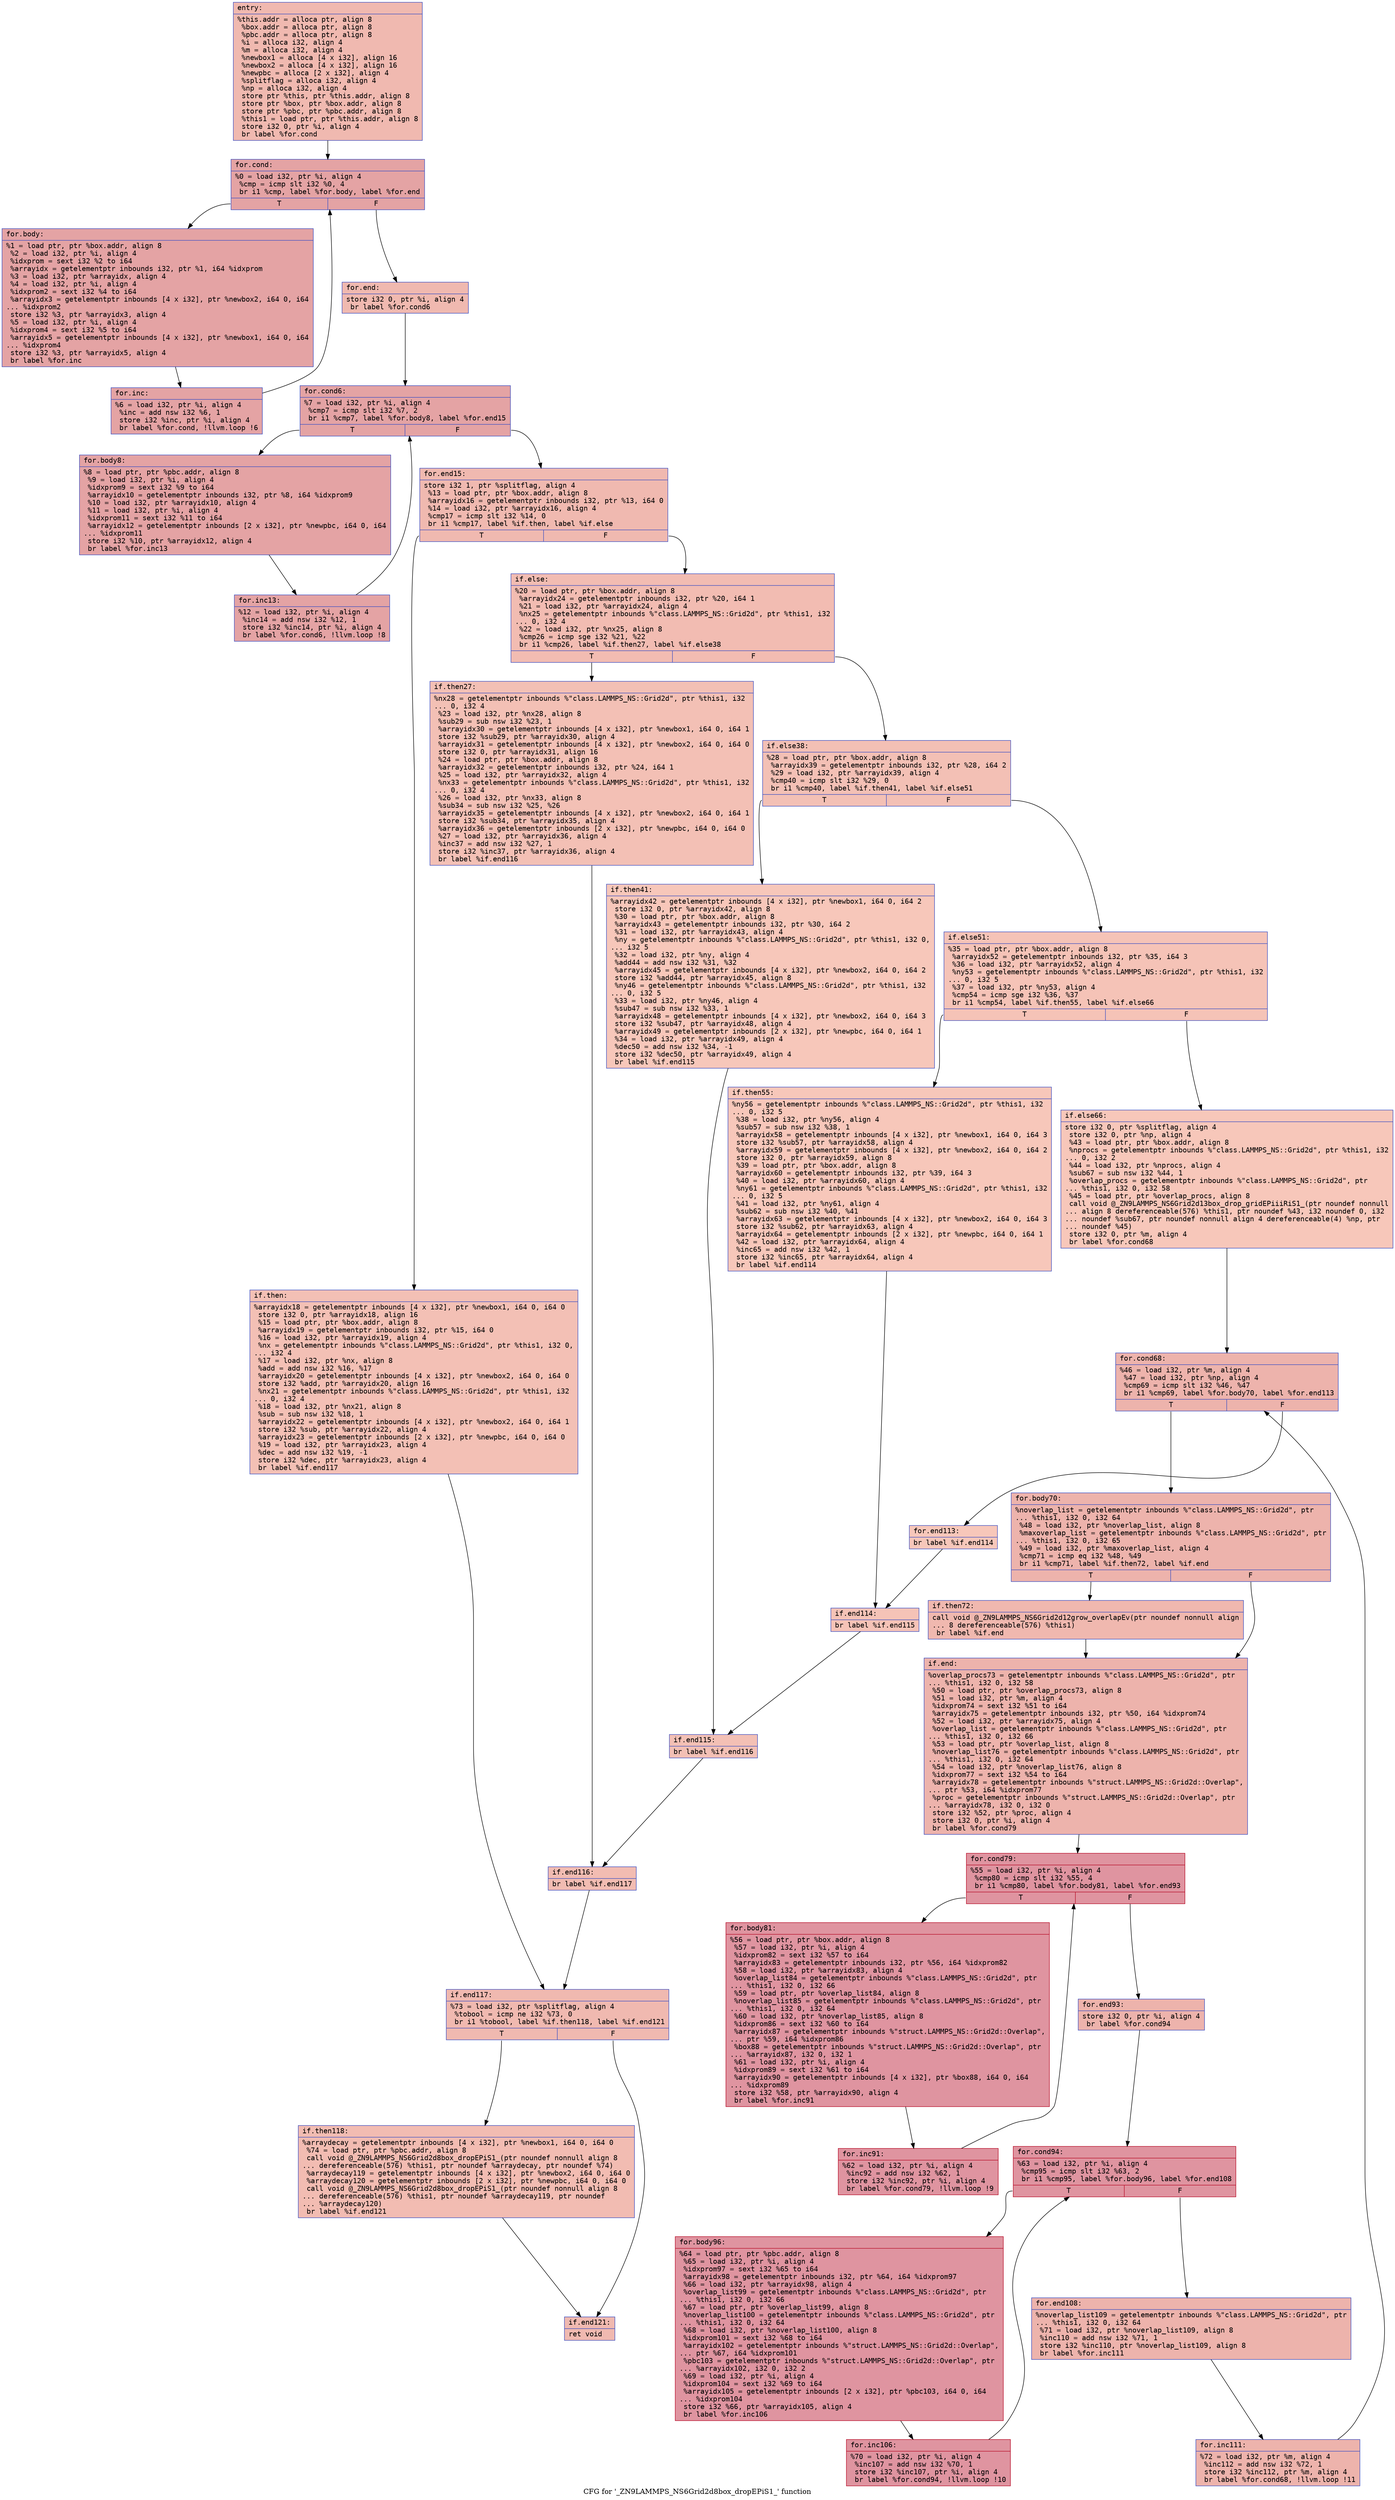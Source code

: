 digraph "CFG for '_ZN9LAMMPS_NS6Grid2d8box_dropEPiS1_' function" {
	label="CFG for '_ZN9LAMMPS_NS6Grid2d8box_dropEPiS1_' function";

	Node0x560f90f47500 [shape=record,color="#3d50c3ff", style=filled, fillcolor="#de614d70" fontname="Courier",label="{entry:\l|  %this.addr = alloca ptr, align 8\l  %box.addr = alloca ptr, align 8\l  %pbc.addr = alloca ptr, align 8\l  %i = alloca i32, align 4\l  %m = alloca i32, align 4\l  %newbox1 = alloca [4 x i32], align 16\l  %newbox2 = alloca [4 x i32], align 16\l  %newpbc = alloca [2 x i32], align 4\l  %splitflag = alloca i32, align 4\l  %np = alloca i32, align 4\l  store ptr %this, ptr %this.addr, align 8\l  store ptr %box, ptr %box.addr, align 8\l  store ptr %pbc, ptr %pbc.addr, align 8\l  %this1 = load ptr, ptr %this.addr, align 8\l  store i32 0, ptr %i, align 4\l  br label %for.cond\l}"];
	Node0x560f90f47500 -> Node0x560f90f47ef0[tooltip="entry -> for.cond\nProbability 100.00%" ];
	Node0x560f90f47ef0 [shape=record,color="#3d50c3ff", style=filled, fillcolor="#c32e3170" fontname="Courier",label="{for.cond:\l|  %0 = load i32, ptr %i, align 4\l  %cmp = icmp slt i32 %0, 4\l  br i1 %cmp, label %for.body, label %for.end\l|{<s0>T|<s1>F}}"];
	Node0x560f90f47ef0:s0 -> Node0x560f90f480f0[tooltip="for.cond -> for.body\nProbability 96.88%" ];
	Node0x560f90f47ef0:s1 -> Node0x560f90f48170[tooltip="for.cond -> for.end\nProbability 3.12%" ];
	Node0x560f90f480f0 [shape=record,color="#3d50c3ff", style=filled, fillcolor="#c32e3170" fontname="Courier",label="{for.body:\l|  %1 = load ptr, ptr %box.addr, align 8\l  %2 = load i32, ptr %i, align 4\l  %idxprom = sext i32 %2 to i64\l  %arrayidx = getelementptr inbounds i32, ptr %1, i64 %idxprom\l  %3 = load i32, ptr %arrayidx, align 4\l  %4 = load i32, ptr %i, align 4\l  %idxprom2 = sext i32 %4 to i64\l  %arrayidx3 = getelementptr inbounds [4 x i32], ptr %newbox2, i64 0, i64\l... %idxprom2\l  store i32 %3, ptr %arrayidx3, align 4\l  %5 = load i32, ptr %i, align 4\l  %idxprom4 = sext i32 %5 to i64\l  %arrayidx5 = getelementptr inbounds [4 x i32], ptr %newbox1, i64 0, i64\l... %idxprom4\l  store i32 %3, ptr %arrayidx5, align 4\l  br label %for.inc\l}"];
	Node0x560f90f480f0 -> Node0x560f90f47af0[tooltip="for.body -> for.inc\nProbability 100.00%" ];
	Node0x560f90f47af0 [shape=record,color="#3d50c3ff", style=filled, fillcolor="#c32e3170" fontname="Courier",label="{for.inc:\l|  %6 = load i32, ptr %i, align 4\l  %inc = add nsw i32 %6, 1\l  store i32 %inc, ptr %i, align 4\l  br label %for.cond, !llvm.loop !6\l}"];
	Node0x560f90f47af0 -> Node0x560f90f47ef0[tooltip="for.inc -> for.cond\nProbability 100.00%" ];
	Node0x560f90f48170 [shape=record,color="#3d50c3ff", style=filled, fillcolor="#de614d70" fontname="Courier",label="{for.end:\l|  store i32 0, ptr %i, align 4\l  br label %for.cond6\l}"];
	Node0x560f90f48170 -> Node0x560f90f49160[tooltip="for.end -> for.cond6\nProbability 100.00%" ];
	Node0x560f90f49160 [shape=record,color="#3d50c3ff", style=filled, fillcolor="#c32e3170" fontname="Courier",label="{for.cond6:\l|  %7 = load i32, ptr %i, align 4\l  %cmp7 = icmp slt i32 %7, 2\l  br i1 %cmp7, label %for.body8, label %for.end15\l|{<s0>T|<s1>F}}"];
	Node0x560f90f49160:s0 -> Node0x560f90f49380[tooltip="for.cond6 -> for.body8\nProbability 96.88%" ];
	Node0x560f90f49160:s1 -> Node0x560f90f49400[tooltip="for.cond6 -> for.end15\nProbability 3.12%" ];
	Node0x560f90f49380 [shape=record,color="#3d50c3ff", style=filled, fillcolor="#c32e3170" fontname="Courier",label="{for.body8:\l|  %8 = load ptr, ptr %pbc.addr, align 8\l  %9 = load i32, ptr %i, align 4\l  %idxprom9 = sext i32 %9 to i64\l  %arrayidx10 = getelementptr inbounds i32, ptr %8, i64 %idxprom9\l  %10 = load i32, ptr %arrayidx10, align 4\l  %11 = load i32, ptr %i, align 4\l  %idxprom11 = sext i32 %11 to i64\l  %arrayidx12 = getelementptr inbounds [2 x i32], ptr %newpbc, i64 0, i64\l... %idxprom11\l  store i32 %10, ptr %arrayidx12, align 4\l  br label %for.inc13\l}"];
	Node0x560f90f49380 -> Node0x560f90f49ad0[tooltip="for.body8 -> for.inc13\nProbability 100.00%" ];
	Node0x560f90f49ad0 [shape=record,color="#3d50c3ff", style=filled, fillcolor="#c32e3170" fontname="Courier",label="{for.inc13:\l|  %12 = load i32, ptr %i, align 4\l  %inc14 = add nsw i32 %12, 1\l  store i32 %inc14, ptr %i, align 4\l  br label %for.cond6, !llvm.loop !8\l}"];
	Node0x560f90f49ad0 -> Node0x560f90f49160[tooltip="for.inc13 -> for.cond6\nProbability 100.00%" ];
	Node0x560f90f49400 [shape=record,color="#3d50c3ff", style=filled, fillcolor="#de614d70" fontname="Courier",label="{for.end15:\l|  store i32 1, ptr %splitflag, align 4\l  %13 = load ptr, ptr %box.addr, align 8\l  %arrayidx16 = getelementptr inbounds i32, ptr %13, i64 0\l  %14 = load i32, ptr %arrayidx16, align 4\l  %cmp17 = icmp slt i32 %14, 0\l  br i1 %cmp17, label %if.then, label %if.else\l|{<s0>T|<s1>F}}"];
	Node0x560f90f49400:s0 -> Node0x560f90f4a270[tooltip="for.end15 -> if.then\nProbability 37.50%" ];
	Node0x560f90f49400:s1 -> Node0x560f90f4a2e0[tooltip="for.end15 -> if.else\nProbability 62.50%" ];
	Node0x560f90f4a270 [shape=record,color="#3d50c3ff", style=filled, fillcolor="#e5705870" fontname="Courier",label="{if.then:\l|  %arrayidx18 = getelementptr inbounds [4 x i32], ptr %newbox1, i64 0, i64 0\l  store i32 0, ptr %arrayidx18, align 16\l  %15 = load ptr, ptr %box.addr, align 8\l  %arrayidx19 = getelementptr inbounds i32, ptr %15, i64 0\l  %16 = load i32, ptr %arrayidx19, align 4\l  %nx = getelementptr inbounds %\"class.LAMMPS_NS::Grid2d\", ptr %this1, i32 0,\l... i32 4\l  %17 = load i32, ptr %nx, align 8\l  %add = add nsw i32 %16, %17\l  %arrayidx20 = getelementptr inbounds [4 x i32], ptr %newbox2, i64 0, i64 0\l  store i32 %add, ptr %arrayidx20, align 16\l  %nx21 = getelementptr inbounds %\"class.LAMMPS_NS::Grid2d\", ptr %this1, i32\l... 0, i32 4\l  %18 = load i32, ptr %nx21, align 8\l  %sub = sub nsw i32 %18, 1\l  %arrayidx22 = getelementptr inbounds [4 x i32], ptr %newbox2, i64 0, i64 1\l  store i32 %sub, ptr %arrayidx22, align 4\l  %arrayidx23 = getelementptr inbounds [2 x i32], ptr %newpbc, i64 0, i64 0\l  %19 = load i32, ptr %arrayidx23, align 4\l  %dec = add nsw i32 %19, -1\l  store i32 %dec, ptr %arrayidx23, align 4\l  br label %if.end117\l}"];
	Node0x560f90f4a270 -> Node0x560f90f48cf0[tooltip="if.then -> if.end117\nProbability 100.00%" ];
	Node0x560f90f4a2e0 [shape=record,color="#3d50c3ff", style=filled, fillcolor="#e1675170" fontname="Courier",label="{if.else:\l|  %20 = load ptr, ptr %box.addr, align 8\l  %arrayidx24 = getelementptr inbounds i32, ptr %20, i64 1\l  %21 = load i32, ptr %arrayidx24, align 4\l  %nx25 = getelementptr inbounds %\"class.LAMMPS_NS::Grid2d\", ptr %this1, i32\l... 0, i32 4\l  %22 = load i32, ptr %nx25, align 8\l  %cmp26 = icmp sge i32 %21, %22\l  br i1 %cmp26, label %if.then27, label %if.else38\l|{<s0>T|<s1>F}}"];
	Node0x560f90f4a2e0:s0 -> Node0x560f90f4b940[tooltip="if.else -> if.then27\nProbability 50.00%" ];
	Node0x560f90f4a2e0:s1 -> Node0x560f90f4b9c0[tooltip="if.else -> if.else38\nProbability 50.00%" ];
	Node0x560f90f4b940 [shape=record,color="#3d50c3ff", style=filled, fillcolor="#e5705870" fontname="Courier",label="{if.then27:\l|  %nx28 = getelementptr inbounds %\"class.LAMMPS_NS::Grid2d\", ptr %this1, i32\l... 0, i32 4\l  %23 = load i32, ptr %nx28, align 8\l  %sub29 = sub nsw i32 %23, 1\l  %arrayidx30 = getelementptr inbounds [4 x i32], ptr %newbox1, i64 0, i64 1\l  store i32 %sub29, ptr %arrayidx30, align 4\l  %arrayidx31 = getelementptr inbounds [4 x i32], ptr %newbox2, i64 0, i64 0\l  store i32 0, ptr %arrayidx31, align 16\l  %24 = load ptr, ptr %box.addr, align 8\l  %arrayidx32 = getelementptr inbounds i32, ptr %24, i64 1\l  %25 = load i32, ptr %arrayidx32, align 4\l  %nx33 = getelementptr inbounds %\"class.LAMMPS_NS::Grid2d\", ptr %this1, i32\l... 0, i32 4\l  %26 = load i32, ptr %nx33, align 8\l  %sub34 = sub nsw i32 %25, %26\l  %arrayidx35 = getelementptr inbounds [4 x i32], ptr %newbox2, i64 0, i64 1\l  store i32 %sub34, ptr %arrayidx35, align 4\l  %arrayidx36 = getelementptr inbounds [2 x i32], ptr %newpbc, i64 0, i64 0\l  %27 = load i32, ptr %arrayidx36, align 4\l  %inc37 = add nsw i32 %27, 1\l  store i32 %inc37, ptr %arrayidx36, align 4\l  br label %if.end116\l}"];
	Node0x560f90f4b940 -> Node0x560f90f4c850[tooltip="if.then27 -> if.end116\nProbability 100.00%" ];
	Node0x560f90f4b9c0 [shape=record,color="#3d50c3ff", style=filled, fillcolor="#e5705870" fontname="Courier",label="{if.else38:\l|  %28 = load ptr, ptr %box.addr, align 8\l  %arrayidx39 = getelementptr inbounds i32, ptr %28, i64 2\l  %29 = load i32, ptr %arrayidx39, align 4\l  %cmp40 = icmp slt i32 %29, 0\l  br i1 %cmp40, label %if.then41, label %if.else51\l|{<s0>T|<s1>F}}"];
	Node0x560f90f4b9c0:s0 -> Node0x560f90f4cbc0[tooltip="if.else38 -> if.then41\nProbability 37.50%" ];
	Node0x560f90f4b9c0:s1 -> Node0x560f90f4cc40[tooltip="if.else38 -> if.else51\nProbability 62.50%" ];
	Node0x560f90f4cbc0 [shape=record,color="#3d50c3ff", style=filled, fillcolor="#ec7f6370" fontname="Courier",label="{if.then41:\l|  %arrayidx42 = getelementptr inbounds [4 x i32], ptr %newbox1, i64 0, i64 2\l  store i32 0, ptr %arrayidx42, align 8\l  %30 = load ptr, ptr %box.addr, align 8\l  %arrayidx43 = getelementptr inbounds i32, ptr %30, i64 2\l  %31 = load i32, ptr %arrayidx43, align 4\l  %ny = getelementptr inbounds %\"class.LAMMPS_NS::Grid2d\", ptr %this1, i32 0,\l... i32 5\l  %32 = load i32, ptr %ny, align 4\l  %add44 = add nsw i32 %31, %32\l  %arrayidx45 = getelementptr inbounds [4 x i32], ptr %newbox2, i64 0, i64 2\l  store i32 %add44, ptr %arrayidx45, align 8\l  %ny46 = getelementptr inbounds %\"class.LAMMPS_NS::Grid2d\", ptr %this1, i32\l... 0, i32 5\l  %33 = load i32, ptr %ny46, align 4\l  %sub47 = sub nsw i32 %33, 1\l  %arrayidx48 = getelementptr inbounds [4 x i32], ptr %newbox2, i64 0, i64 3\l  store i32 %sub47, ptr %arrayidx48, align 4\l  %arrayidx49 = getelementptr inbounds [2 x i32], ptr %newpbc, i64 0, i64 1\l  %34 = load i32, ptr %arrayidx49, align 4\l  %dec50 = add nsw i32 %34, -1\l  store i32 %dec50, ptr %arrayidx49, align 4\l  br label %if.end115\l}"];
	Node0x560f90f4cbc0 -> Node0x560f90f4dad0[tooltip="if.then41 -> if.end115\nProbability 100.00%" ];
	Node0x560f90f4cc40 [shape=record,color="#3d50c3ff", style=filled, fillcolor="#e8765c70" fontname="Courier",label="{if.else51:\l|  %35 = load ptr, ptr %box.addr, align 8\l  %arrayidx52 = getelementptr inbounds i32, ptr %35, i64 3\l  %36 = load i32, ptr %arrayidx52, align 4\l  %ny53 = getelementptr inbounds %\"class.LAMMPS_NS::Grid2d\", ptr %this1, i32\l... 0, i32 5\l  %37 = load i32, ptr %ny53, align 4\l  %cmp54 = icmp sge i32 %36, %37\l  br i1 %cmp54, label %if.then55, label %if.else66\l|{<s0>T|<s1>F}}"];
	Node0x560f90f4cc40:s0 -> Node0x560f90f4dfa0[tooltip="if.else51 -> if.then55\nProbability 50.00%" ];
	Node0x560f90f4cc40:s1 -> Node0x560f90f4e020[tooltip="if.else51 -> if.else66\nProbability 50.00%" ];
	Node0x560f90f4dfa0 [shape=record,color="#3d50c3ff", style=filled, fillcolor="#ec7f6370" fontname="Courier",label="{if.then55:\l|  %ny56 = getelementptr inbounds %\"class.LAMMPS_NS::Grid2d\", ptr %this1, i32\l... 0, i32 5\l  %38 = load i32, ptr %ny56, align 4\l  %sub57 = sub nsw i32 %38, 1\l  %arrayidx58 = getelementptr inbounds [4 x i32], ptr %newbox1, i64 0, i64 3\l  store i32 %sub57, ptr %arrayidx58, align 4\l  %arrayidx59 = getelementptr inbounds [4 x i32], ptr %newbox2, i64 0, i64 2\l  store i32 0, ptr %arrayidx59, align 8\l  %39 = load ptr, ptr %box.addr, align 8\l  %arrayidx60 = getelementptr inbounds i32, ptr %39, i64 3\l  %40 = load i32, ptr %arrayidx60, align 4\l  %ny61 = getelementptr inbounds %\"class.LAMMPS_NS::Grid2d\", ptr %this1, i32\l... 0, i32 5\l  %41 = load i32, ptr %ny61, align 4\l  %sub62 = sub nsw i32 %40, %41\l  %arrayidx63 = getelementptr inbounds [4 x i32], ptr %newbox2, i64 0, i64 3\l  store i32 %sub62, ptr %arrayidx63, align 4\l  %arrayidx64 = getelementptr inbounds [2 x i32], ptr %newpbc, i64 0, i64 1\l  %42 = load i32, ptr %arrayidx64, align 4\l  %inc65 = add nsw i32 %42, 1\l  store i32 %inc65, ptr %arrayidx64, align 4\l  br label %if.end114\l}"];
	Node0x560f90f4dfa0 -> Node0x560f90f4afd0[tooltip="if.then55 -> if.end114\nProbability 100.00%" ];
	Node0x560f90f4e020 [shape=record,color="#3d50c3ff", style=filled, fillcolor="#ec7f6370" fontname="Courier",label="{if.else66:\l|  store i32 0, ptr %splitflag, align 4\l  store i32 0, ptr %np, align 4\l  %43 = load ptr, ptr %box.addr, align 8\l  %nprocs = getelementptr inbounds %\"class.LAMMPS_NS::Grid2d\", ptr %this1, i32\l... 0, i32 2\l  %44 = load i32, ptr %nprocs, align 4\l  %sub67 = sub nsw i32 %44, 1\l  %overlap_procs = getelementptr inbounds %\"class.LAMMPS_NS::Grid2d\", ptr\l... %this1, i32 0, i32 58\l  %45 = load ptr, ptr %overlap_procs, align 8\l  call void @_ZN9LAMMPS_NS6Grid2d13box_drop_gridEPiiiRiS1_(ptr noundef nonnull\l... align 8 dereferenceable(576) %this1, ptr noundef %43, i32 noundef 0, i32\l... noundef %sub67, ptr noundef nonnull align 4 dereferenceable(4) %np, ptr\l... noundef %45)\l  store i32 0, ptr %m, align 4\l  br label %for.cond68\l}"];
	Node0x560f90f4e020 -> Node0x560f90f4fe80[tooltip="if.else66 -> for.cond68\nProbability 100.00%" ];
	Node0x560f90f4fe80 [shape=record,color="#3d50c3ff", style=filled, fillcolor="#d6524470" fontname="Courier",label="{for.cond68:\l|  %46 = load i32, ptr %m, align 4\l  %47 = load i32, ptr %np, align 4\l  %cmp69 = icmp slt i32 %46, %47\l  br i1 %cmp69, label %for.body70, label %for.end113\l|{<s0>T|<s1>F}}"];
	Node0x560f90f4fe80:s0 -> Node0x560f90f50940[tooltip="for.cond68 -> for.body70\nProbability 96.88%" ];
	Node0x560f90f4fe80:s1 -> Node0x560f90f509c0[tooltip="for.cond68 -> for.end113\nProbability 3.12%" ];
	Node0x560f90f50940 [shape=record,color="#3d50c3ff", style=filled, fillcolor="#d6524470" fontname="Courier",label="{for.body70:\l|  %noverlap_list = getelementptr inbounds %\"class.LAMMPS_NS::Grid2d\", ptr\l... %this1, i32 0, i32 64\l  %48 = load i32, ptr %noverlap_list, align 8\l  %maxoverlap_list = getelementptr inbounds %\"class.LAMMPS_NS::Grid2d\", ptr\l... %this1, i32 0, i32 65\l  %49 = load i32, ptr %maxoverlap_list, align 4\l  %cmp71 = icmp eq i32 %48, %49\l  br i1 %cmp71, label %if.then72, label %if.end\l|{<s0>T|<s1>F}}"];
	Node0x560f90f50940:s0 -> Node0x560f90f50ef0[tooltip="for.body70 -> if.then72\nProbability 50.00%" ];
	Node0x560f90f50940:s1 -> Node0x560f90f50f40[tooltip="for.body70 -> if.end\nProbability 50.00%" ];
	Node0x560f90f50ef0 [shape=record,color="#3d50c3ff", style=filled, fillcolor="#dc5d4a70" fontname="Courier",label="{if.then72:\l|  call void @_ZN9LAMMPS_NS6Grid2d12grow_overlapEv(ptr noundef nonnull align\l... 8 dereferenceable(576) %this1)\l  br label %if.end\l}"];
	Node0x560f90f50ef0 -> Node0x560f90f50f40[tooltip="if.then72 -> if.end\nProbability 100.00%" ];
	Node0x560f90f50f40 [shape=record,color="#3d50c3ff", style=filled, fillcolor="#d6524470" fontname="Courier",label="{if.end:\l|  %overlap_procs73 = getelementptr inbounds %\"class.LAMMPS_NS::Grid2d\", ptr\l... %this1, i32 0, i32 58\l  %50 = load ptr, ptr %overlap_procs73, align 8\l  %51 = load i32, ptr %m, align 4\l  %idxprom74 = sext i32 %51 to i64\l  %arrayidx75 = getelementptr inbounds i32, ptr %50, i64 %idxprom74\l  %52 = load i32, ptr %arrayidx75, align 4\l  %overlap_list = getelementptr inbounds %\"class.LAMMPS_NS::Grid2d\", ptr\l... %this1, i32 0, i32 66\l  %53 = load ptr, ptr %overlap_list, align 8\l  %noverlap_list76 = getelementptr inbounds %\"class.LAMMPS_NS::Grid2d\", ptr\l... %this1, i32 0, i32 64\l  %54 = load i32, ptr %noverlap_list76, align 8\l  %idxprom77 = sext i32 %54 to i64\l  %arrayidx78 = getelementptr inbounds %\"struct.LAMMPS_NS::Grid2d::Overlap\",\l... ptr %53, i64 %idxprom77\l  %proc = getelementptr inbounds %\"struct.LAMMPS_NS::Grid2d::Overlap\", ptr\l... %arrayidx78, i32 0, i32 0\l  store i32 %52, ptr %proc, align 4\l  store i32 0, ptr %i, align 4\l  br label %for.cond79\l}"];
	Node0x560f90f50f40 -> Node0x560f90f51c70[tooltip="if.end -> for.cond79\nProbability 100.00%" ];
	Node0x560f90f51c70 [shape=record,color="#b70d28ff", style=filled, fillcolor="#b70d2870" fontname="Courier",label="{for.cond79:\l|  %55 = load i32, ptr %i, align 4\l  %cmp80 = icmp slt i32 %55, 4\l  br i1 %cmp80, label %for.body81, label %for.end93\l|{<s0>T|<s1>F}}"];
	Node0x560f90f51c70:s0 -> Node0x560f90f51e90[tooltip="for.cond79 -> for.body81\nProbability 96.88%" ];
	Node0x560f90f51c70:s1 -> Node0x560f90f51f10[tooltip="for.cond79 -> for.end93\nProbability 3.12%" ];
	Node0x560f90f51e90 [shape=record,color="#b70d28ff", style=filled, fillcolor="#b70d2870" fontname="Courier",label="{for.body81:\l|  %56 = load ptr, ptr %box.addr, align 8\l  %57 = load i32, ptr %i, align 4\l  %idxprom82 = sext i32 %57 to i64\l  %arrayidx83 = getelementptr inbounds i32, ptr %56, i64 %idxprom82\l  %58 = load i32, ptr %arrayidx83, align 4\l  %overlap_list84 = getelementptr inbounds %\"class.LAMMPS_NS::Grid2d\", ptr\l... %this1, i32 0, i32 66\l  %59 = load ptr, ptr %overlap_list84, align 8\l  %noverlap_list85 = getelementptr inbounds %\"class.LAMMPS_NS::Grid2d\", ptr\l... %this1, i32 0, i32 64\l  %60 = load i32, ptr %noverlap_list85, align 8\l  %idxprom86 = sext i32 %60 to i64\l  %arrayidx87 = getelementptr inbounds %\"struct.LAMMPS_NS::Grid2d::Overlap\",\l... ptr %59, i64 %idxprom86\l  %box88 = getelementptr inbounds %\"struct.LAMMPS_NS::Grid2d::Overlap\", ptr\l... %arrayidx87, i32 0, i32 1\l  %61 = load i32, ptr %i, align 4\l  %idxprom89 = sext i32 %61 to i64\l  %arrayidx90 = getelementptr inbounds [4 x i32], ptr %box88, i64 0, i64\l... %idxprom89\l  store i32 %58, ptr %arrayidx90, align 4\l  br label %for.inc91\l}"];
	Node0x560f90f51e90 -> Node0x560f90f52b10[tooltip="for.body81 -> for.inc91\nProbability 100.00%" ];
	Node0x560f90f52b10 [shape=record,color="#b70d28ff", style=filled, fillcolor="#b70d2870" fontname="Courier",label="{for.inc91:\l|  %62 = load i32, ptr %i, align 4\l  %inc92 = add nsw i32 %62, 1\l  store i32 %inc92, ptr %i, align 4\l  br label %for.cond79, !llvm.loop !9\l}"];
	Node0x560f90f52b10 -> Node0x560f90f51c70[tooltip="for.inc91 -> for.cond79\nProbability 100.00%" ];
	Node0x560f90f51f10 [shape=record,color="#3d50c3ff", style=filled, fillcolor="#d6524470" fontname="Courier",label="{for.end93:\l|  store i32 0, ptr %i, align 4\l  br label %for.cond94\l}"];
	Node0x560f90f51f10 -> Node0x560f90f52ff0[tooltip="for.end93 -> for.cond94\nProbability 100.00%" ];
	Node0x560f90f52ff0 [shape=record,color="#b70d28ff", style=filled, fillcolor="#b70d2870" fontname="Courier",label="{for.cond94:\l|  %63 = load i32, ptr %i, align 4\l  %cmp95 = icmp slt i32 %63, 2\l  br i1 %cmp95, label %for.body96, label %for.end108\l|{<s0>T|<s1>F}}"];
	Node0x560f90f52ff0:s0 -> Node0x560f90f53210[tooltip="for.cond94 -> for.body96\nProbability 96.88%" ];
	Node0x560f90f52ff0:s1 -> Node0x560f90f53290[tooltip="for.cond94 -> for.end108\nProbability 3.12%" ];
	Node0x560f90f53210 [shape=record,color="#b70d28ff", style=filled, fillcolor="#b70d2870" fontname="Courier",label="{for.body96:\l|  %64 = load ptr, ptr %pbc.addr, align 8\l  %65 = load i32, ptr %i, align 4\l  %idxprom97 = sext i32 %65 to i64\l  %arrayidx98 = getelementptr inbounds i32, ptr %64, i64 %idxprom97\l  %66 = load i32, ptr %arrayidx98, align 4\l  %overlap_list99 = getelementptr inbounds %\"class.LAMMPS_NS::Grid2d\", ptr\l... %this1, i32 0, i32 66\l  %67 = load ptr, ptr %overlap_list99, align 8\l  %noverlap_list100 = getelementptr inbounds %\"class.LAMMPS_NS::Grid2d\", ptr\l... %this1, i32 0, i32 64\l  %68 = load i32, ptr %noverlap_list100, align 8\l  %idxprom101 = sext i32 %68 to i64\l  %arrayidx102 = getelementptr inbounds %\"struct.LAMMPS_NS::Grid2d::Overlap\",\l... ptr %67, i64 %idxprom101\l  %pbc103 = getelementptr inbounds %\"struct.LAMMPS_NS::Grid2d::Overlap\", ptr\l... %arrayidx102, i32 0, i32 2\l  %69 = load i32, ptr %i, align 4\l  %idxprom104 = sext i32 %69 to i64\l  %arrayidx105 = getelementptr inbounds [2 x i32], ptr %pbc103, i64 0, i64\l... %idxprom104\l  store i32 %66, ptr %arrayidx105, align 4\l  br label %for.inc106\l}"];
	Node0x560f90f53210 -> Node0x560f90f53ec0[tooltip="for.body96 -> for.inc106\nProbability 100.00%" ];
	Node0x560f90f53ec0 [shape=record,color="#b70d28ff", style=filled, fillcolor="#b70d2870" fontname="Courier",label="{for.inc106:\l|  %70 = load i32, ptr %i, align 4\l  %inc107 = add nsw i32 %70, 1\l  store i32 %inc107, ptr %i, align 4\l  br label %for.cond94, !llvm.loop !10\l}"];
	Node0x560f90f53ec0 -> Node0x560f90f52ff0[tooltip="for.inc106 -> for.cond94\nProbability 100.00%" ];
	Node0x560f90f53290 [shape=record,color="#3d50c3ff", style=filled, fillcolor="#d6524470" fontname="Courier",label="{for.end108:\l|  %noverlap_list109 = getelementptr inbounds %\"class.LAMMPS_NS::Grid2d\", ptr\l... %this1, i32 0, i32 64\l  %71 = load i32, ptr %noverlap_list109, align 8\l  %inc110 = add nsw i32 %71, 1\l  store i32 %inc110, ptr %noverlap_list109, align 8\l  br label %for.inc111\l}"];
	Node0x560f90f53290 -> Node0x560f90f54660[tooltip="for.end108 -> for.inc111\nProbability 100.00%" ];
	Node0x560f90f54660 [shape=record,color="#3d50c3ff", style=filled, fillcolor="#d6524470" fontname="Courier",label="{for.inc111:\l|  %72 = load i32, ptr %m, align 4\l  %inc112 = add nsw i32 %72, 1\l  store i32 %inc112, ptr %m, align 4\l  br label %for.cond68, !llvm.loop !11\l}"];
	Node0x560f90f54660 -> Node0x560f90f4fe80[tooltip="for.inc111 -> for.cond68\nProbability 100.00%" ];
	Node0x560f90f509c0 [shape=record,color="#3d50c3ff", style=filled, fillcolor="#ec7f6370" fontname="Courier",label="{for.end113:\l|  br label %if.end114\l}"];
	Node0x560f90f509c0 -> Node0x560f90f4afd0[tooltip="for.end113 -> if.end114\nProbability 100.00%" ];
	Node0x560f90f4afd0 [shape=record,color="#3d50c3ff", style=filled, fillcolor="#e8765c70" fontname="Courier",label="{if.end114:\l|  br label %if.end115\l}"];
	Node0x560f90f4afd0 -> Node0x560f90f4dad0[tooltip="if.end114 -> if.end115\nProbability 100.00%" ];
	Node0x560f90f4dad0 [shape=record,color="#3d50c3ff", style=filled, fillcolor="#e5705870" fontname="Courier",label="{if.end115:\l|  br label %if.end116\l}"];
	Node0x560f90f4dad0 -> Node0x560f90f4c850[tooltip="if.end115 -> if.end116\nProbability 100.00%" ];
	Node0x560f90f4c850 [shape=record,color="#3d50c3ff", style=filled, fillcolor="#e1675170" fontname="Courier",label="{if.end116:\l|  br label %if.end117\l}"];
	Node0x560f90f4c850 -> Node0x560f90f48cf0[tooltip="if.end116 -> if.end117\nProbability 100.00%" ];
	Node0x560f90f48cf0 [shape=record,color="#3d50c3ff", style=filled, fillcolor="#de614d70" fontname="Courier",label="{if.end117:\l|  %73 = load i32, ptr %splitflag, align 4\l  %tobool = icmp ne i32 %73, 0\l  br i1 %tobool, label %if.then118, label %if.end121\l|{<s0>T|<s1>F}}"];
	Node0x560f90f48cf0:s0 -> Node0x560f90f54da0[tooltip="if.end117 -> if.then118\nProbability 62.50%" ];
	Node0x560f90f48cf0:s1 -> Node0x560f90f54df0[tooltip="if.end117 -> if.end121\nProbability 37.50%" ];
	Node0x560f90f54da0 [shape=record,color="#3d50c3ff", style=filled, fillcolor="#e1675170" fontname="Courier",label="{if.then118:\l|  %arraydecay = getelementptr inbounds [4 x i32], ptr %newbox1, i64 0, i64 0\l  %74 = load ptr, ptr %pbc.addr, align 8\l  call void @_ZN9LAMMPS_NS6Grid2d8box_dropEPiS1_(ptr noundef nonnull align 8\l... dereferenceable(576) %this1, ptr noundef %arraydecay, ptr noundef %74)\l  %arraydecay119 = getelementptr inbounds [4 x i32], ptr %newbox2, i64 0, i64 0\l  %arraydecay120 = getelementptr inbounds [2 x i32], ptr %newpbc, i64 0, i64 0\l  call void @_ZN9LAMMPS_NS6Grid2d8box_dropEPiS1_(ptr noundef nonnull align 8\l... dereferenceable(576) %this1, ptr noundef %arraydecay119, ptr noundef\l... %arraydecay120)\l  br label %if.end121\l}"];
	Node0x560f90f54da0 -> Node0x560f90f54df0[tooltip="if.then118 -> if.end121\nProbability 100.00%" ];
	Node0x560f90f54df0 [shape=record,color="#3d50c3ff", style=filled, fillcolor="#de614d70" fontname="Courier",label="{if.end121:\l|  ret void\l}"];
}
